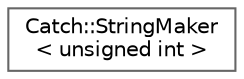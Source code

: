 digraph "Graphical Class Hierarchy"
{
 // LATEX_PDF_SIZE
  bgcolor="transparent";
  edge [fontname=Helvetica,fontsize=10,labelfontname=Helvetica,labelfontsize=10];
  node [fontname=Helvetica,fontsize=10,shape=box,height=0.2,width=0.4];
  rankdir="LR";
  Node0 [id="Node000000",label="Catch::StringMaker\l\< unsigned int \>",height=0.2,width=0.4,color="grey40", fillcolor="white", style="filled",URL="$struct_catch_1_1_string_maker_3_01unsigned_01int_01_4.html",tooltip=" "];
}
